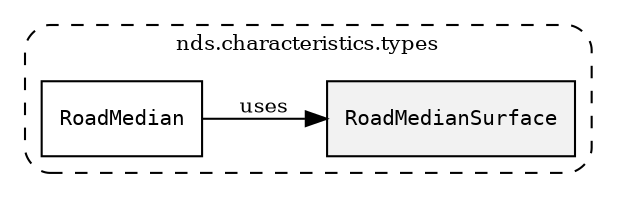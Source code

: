 /**
 * This dot file creates symbol collaboration diagram for RoadMedianSurface.
 */
digraph ZSERIO
{
    node [shape=box, fontsize=10];
    rankdir="LR";
    fontsize=10;
    tooltip="RoadMedianSurface collaboration diagram";

    subgraph "cluster_nds.characteristics.types"
    {
        style="dashed, rounded";
        label="nds.characteristics.types";
        tooltip="Package nds.characteristics.types";
        href="../../../content/packages/nds.characteristics.types.html#Package-nds-characteristics-types";
        target="_parent";

        "RoadMedianSurface" [style="filled", fillcolor="#0000000D", target="_parent", label=<<font face="monospace"><table align="center" border="0" cellspacing="0" cellpadding="0"><tr><td href="../../../content/packages/nds.characteristics.types.html#Enum-RoadMedianSurface" title="Enum defined in nds.characteristics.types">RoadMedianSurface</td></tr></table></font>>];
        "RoadMedian" [target="_parent", label=<<font face="monospace"><table align="center" border="0" cellspacing="0" cellpadding="0"><tr><td href="../../../content/packages/nds.characteristics.types.html#Structure-RoadMedian" title="Structure defined in nds.characteristics.types">RoadMedian</td></tr></table></font>>];
    }

    "RoadMedian" -> "RoadMedianSurface" [label="uses", fontsize=10];
}
